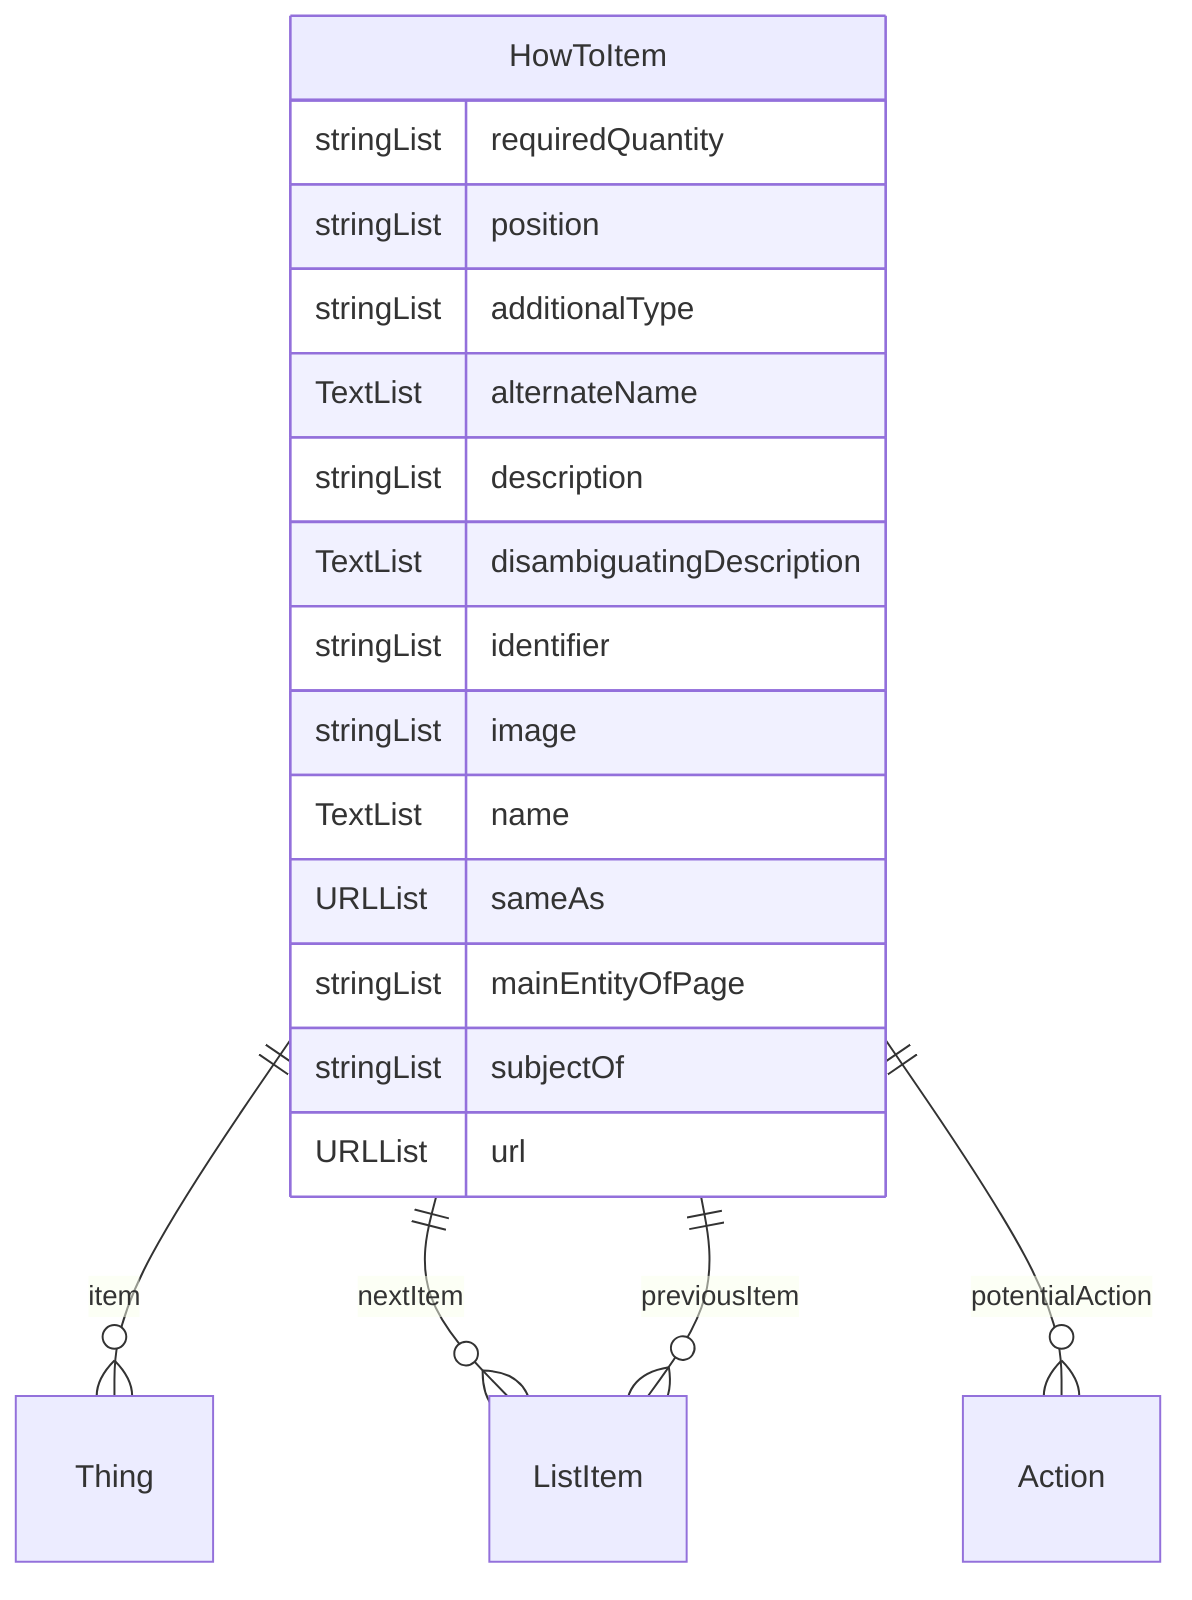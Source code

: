 erDiagram
HowToItem {
    stringList requiredQuantity  
    stringList position  
    stringList additionalType  
    TextList alternateName  
    stringList description  
    TextList disambiguatingDescription  
    stringList identifier  
    stringList image  
    TextList name  
    URLList sameAs  
    stringList mainEntityOfPage  
    stringList subjectOf  
    URLList url  
}

HowToItem ||--}o Thing : "item"
HowToItem ||--}o ListItem : "nextItem"
HowToItem ||--}o ListItem : "previousItem"
HowToItem ||--}o Action : "potentialAction"